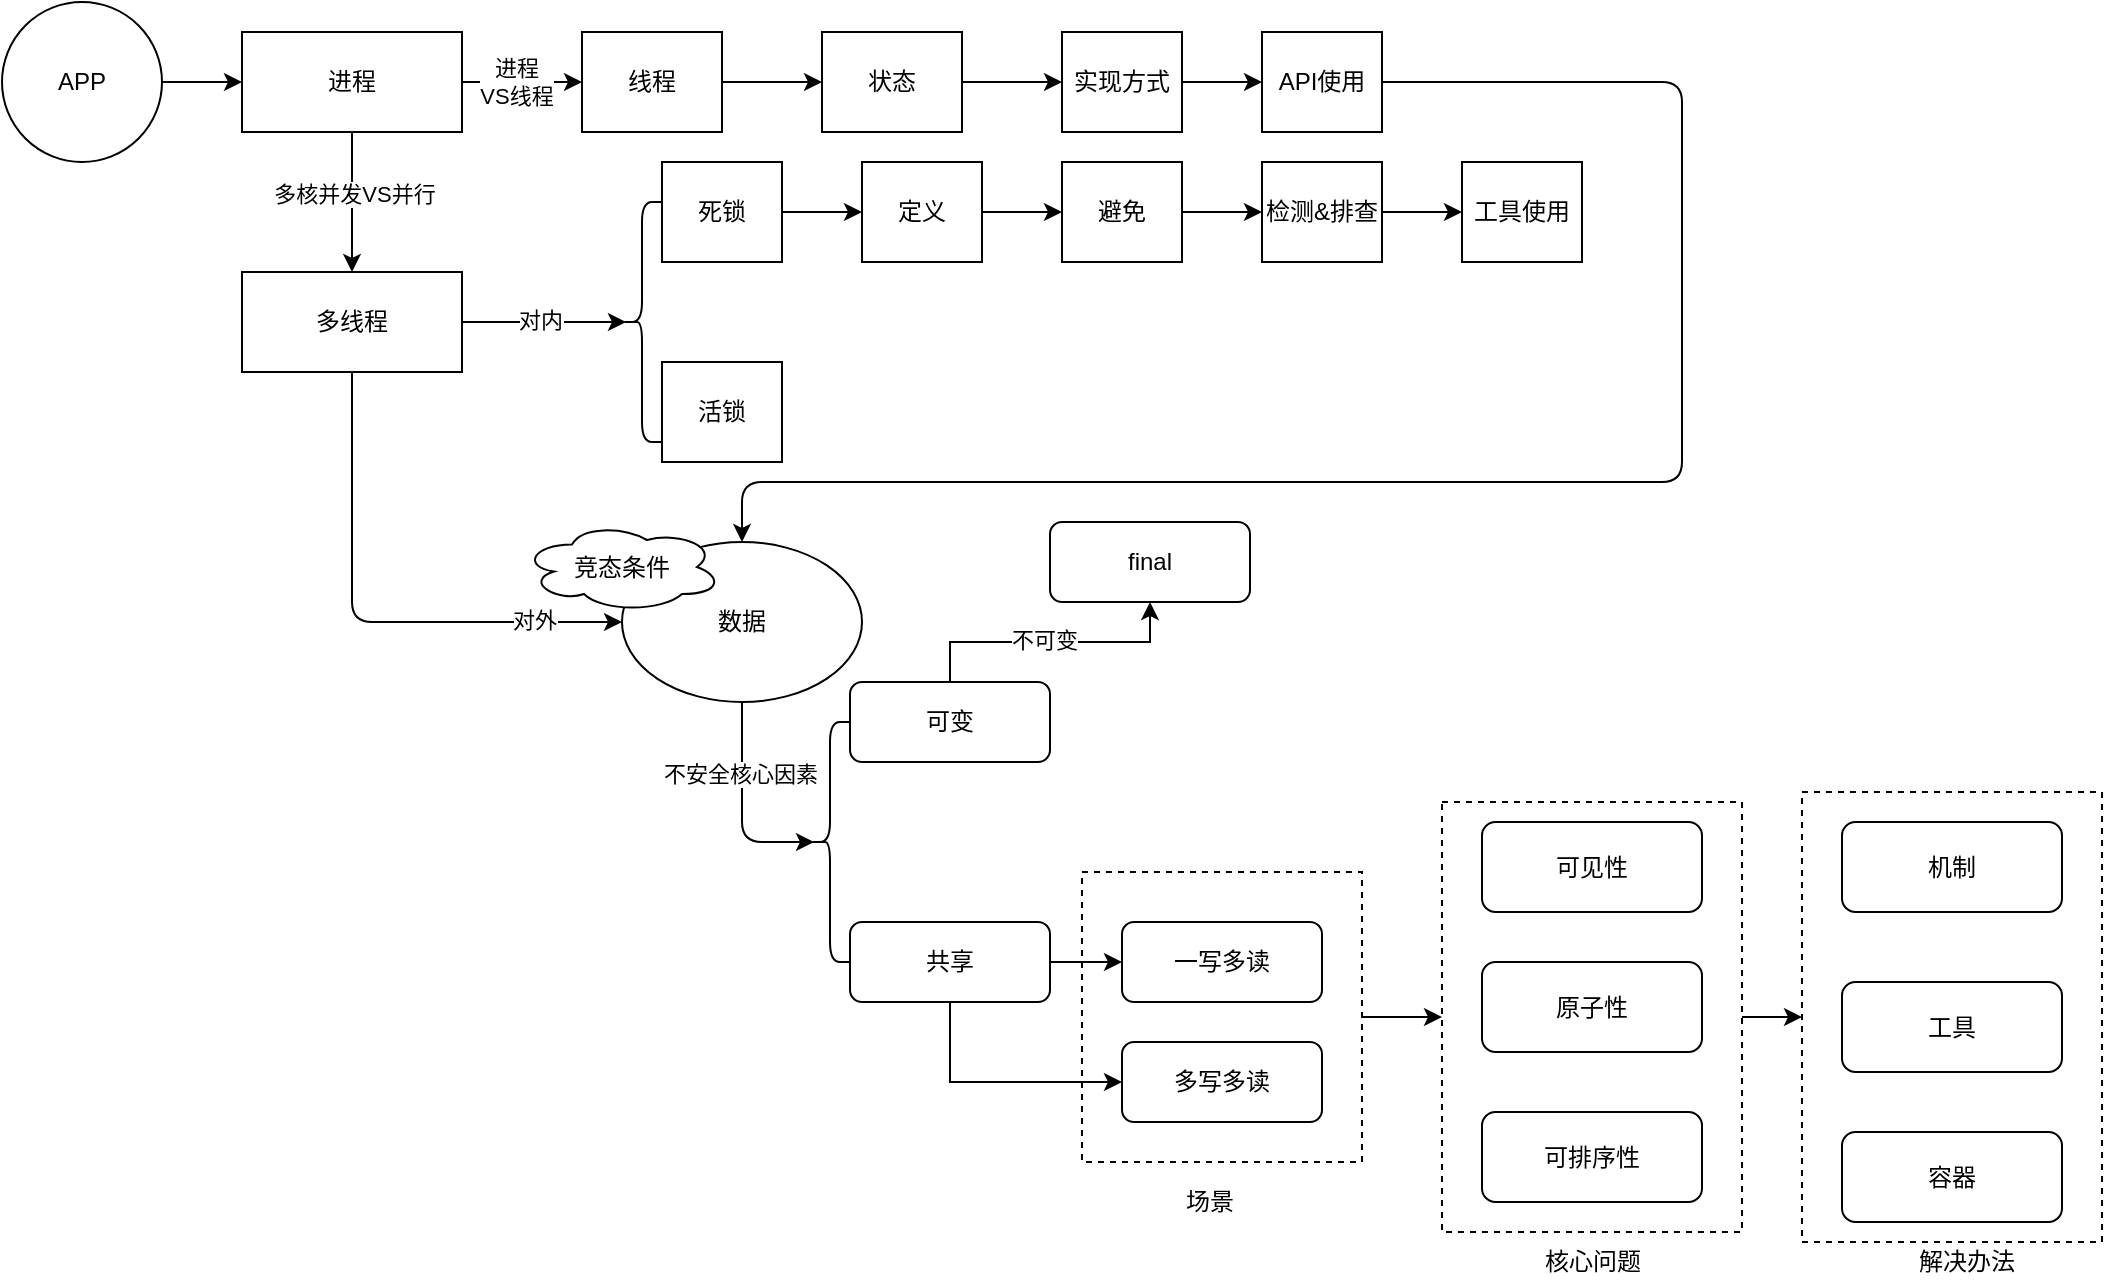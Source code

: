 <mxfile version="14.8.6" type="github">
  <diagram id="KB1vcJfw8zj7qNLRG0oM" name="Page-1">
    <mxGraphModel dx="946" dy="614" grid="1" gridSize="10" guides="1" tooltips="1" connect="1" arrows="1" fold="1" page="1" pageScale="1" pageWidth="827" pageHeight="1169" math="0" shadow="0">
      <root>
        <mxCell id="0" />
        <mxCell id="1" parent="0" />
        <mxCell id="Qtu0secbyMmHB0UshVdj-67" value="" style="rounded=0;whiteSpace=wrap;html=1;dashed=1;" vertex="1" parent="1">
          <mxGeometry x="910" y="515" width="150" height="225" as="geometry" />
        </mxCell>
        <mxCell id="Qtu0secbyMmHB0UshVdj-61" value="" style="rounded=0;whiteSpace=wrap;html=1;dashed=1;" vertex="1" parent="1">
          <mxGeometry x="730" y="520" width="150" height="215" as="geometry" />
        </mxCell>
        <mxCell id="Qtu0secbyMmHB0UshVdj-51" value="" style="rounded=0;whiteSpace=wrap;html=1;dashed=1;" vertex="1" parent="1">
          <mxGeometry x="550" y="555" width="140" height="145" as="geometry" />
        </mxCell>
        <mxCell id="Qtu0secbyMmHB0UshVdj-1" value="APP" style="ellipse;whiteSpace=wrap;html=1;aspect=fixed;" vertex="1" parent="1">
          <mxGeometry x="10" y="120" width="80" height="80" as="geometry" />
        </mxCell>
        <mxCell id="Qtu0secbyMmHB0UshVdj-5" value="" style="edgeStyle=orthogonalEdgeStyle;rounded=0;orthogonalLoop=1;jettySize=auto;html=1;" edge="1" parent="1" source="Qtu0secbyMmHB0UshVdj-2" target="Qtu0secbyMmHB0UshVdj-4">
          <mxGeometry relative="1" as="geometry" />
        </mxCell>
        <mxCell id="Qtu0secbyMmHB0UshVdj-15" value="进程&lt;br&gt;VS线程" style="edgeLabel;html=1;align=center;verticalAlign=middle;resizable=0;points=[];" vertex="1" connectable="0" parent="Qtu0secbyMmHB0UshVdj-5">
          <mxGeometry x="-0.1" relative="1" as="geometry">
            <mxPoint as="offset" />
          </mxGeometry>
        </mxCell>
        <mxCell id="Qtu0secbyMmHB0UshVdj-13" value="" style="edgeStyle=orthogonalEdgeStyle;rounded=0;orthogonalLoop=1;jettySize=auto;html=1;" edge="1" parent="1" source="Qtu0secbyMmHB0UshVdj-2" target="Qtu0secbyMmHB0UshVdj-12">
          <mxGeometry relative="1" as="geometry" />
        </mxCell>
        <mxCell id="Qtu0secbyMmHB0UshVdj-14" value="多核并发VS并行" style="edgeLabel;html=1;align=center;verticalAlign=middle;resizable=0;points=[];" vertex="1" connectable="0" parent="Qtu0secbyMmHB0UshVdj-13">
          <mxGeometry x="-0.127" y="1" relative="1" as="geometry">
            <mxPoint as="offset" />
          </mxGeometry>
        </mxCell>
        <mxCell id="Qtu0secbyMmHB0UshVdj-2" value="进程" style="rounded=0;whiteSpace=wrap;html=1;" vertex="1" parent="1">
          <mxGeometry x="130" y="135" width="110" height="50" as="geometry" />
        </mxCell>
        <mxCell id="Qtu0secbyMmHB0UshVdj-3" value="" style="endArrow=classic;html=1;exitX=1;exitY=0.5;exitDx=0;exitDy=0;entryX=0;entryY=0.5;entryDx=0;entryDy=0;" edge="1" parent="1" source="Qtu0secbyMmHB0UshVdj-1" target="Qtu0secbyMmHB0UshVdj-2">
          <mxGeometry width="50" height="50" relative="1" as="geometry">
            <mxPoint x="100" y="290" as="sourcePoint" />
            <mxPoint x="150" y="240" as="targetPoint" />
          </mxGeometry>
        </mxCell>
        <mxCell id="Qtu0secbyMmHB0UshVdj-7" value="" style="edgeStyle=orthogonalEdgeStyle;rounded=0;orthogonalLoop=1;jettySize=auto;html=1;" edge="1" parent="1" source="Qtu0secbyMmHB0UshVdj-4" target="Qtu0secbyMmHB0UshVdj-6">
          <mxGeometry relative="1" as="geometry" />
        </mxCell>
        <mxCell id="Qtu0secbyMmHB0UshVdj-4" value="线程" style="rounded=0;whiteSpace=wrap;html=1;" vertex="1" parent="1">
          <mxGeometry x="300" y="135" width="70" height="50" as="geometry" />
        </mxCell>
        <mxCell id="Qtu0secbyMmHB0UshVdj-9" value="" style="edgeStyle=orthogonalEdgeStyle;rounded=0;orthogonalLoop=1;jettySize=auto;html=1;" edge="1" parent="1" source="Qtu0secbyMmHB0UshVdj-6" target="Qtu0secbyMmHB0UshVdj-8">
          <mxGeometry relative="1" as="geometry" />
        </mxCell>
        <mxCell id="Qtu0secbyMmHB0UshVdj-6" value="状态" style="rounded=0;whiteSpace=wrap;html=1;" vertex="1" parent="1">
          <mxGeometry x="420" y="135" width="70" height="50" as="geometry" />
        </mxCell>
        <mxCell id="Qtu0secbyMmHB0UshVdj-11" value="" style="edgeStyle=orthogonalEdgeStyle;rounded=0;orthogonalLoop=1;jettySize=auto;html=1;" edge="1" parent="1" source="Qtu0secbyMmHB0UshVdj-8" target="Qtu0secbyMmHB0UshVdj-10">
          <mxGeometry relative="1" as="geometry" />
        </mxCell>
        <mxCell id="Qtu0secbyMmHB0UshVdj-8" value="实现方式" style="rounded=0;whiteSpace=wrap;html=1;" vertex="1" parent="1">
          <mxGeometry x="540" y="135" width="60" height="50" as="geometry" />
        </mxCell>
        <mxCell id="Qtu0secbyMmHB0UshVdj-10" value="API使用" style="rounded=0;whiteSpace=wrap;html=1;" vertex="1" parent="1">
          <mxGeometry x="640" y="135" width="60" height="50" as="geometry" />
        </mxCell>
        <mxCell id="Qtu0secbyMmHB0UshVdj-17" value="" style="edgeStyle=orthogonalEdgeStyle;rounded=0;orthogonalLoop=1;jettySize=auto;html=1;entryX=0.1;entryY=0.5;entryDx=0;entryDy=0;entryPerimeter=0;exitX=1;exitY=0.5;exitDx=0;exitDy=0;" edge="1" parent="1" source="Qtu0secbyMmHB0UshVdj-12" target="Qtu0secbyMmHB0UshVdj-20">
          <mxGeometry relative="1" as="geometry">
            <mxPoint x="300" y="100" as="sourcePoint" />
            <Array as="points">
              <mxPoint x="240" y="280" />
            </Array>
          </mxGeometry>
        </mxCell>
        <mxCell id="Qtu0secbyMmHB0UshVdj-18" value="对内" style="edgeLabel;html=1;align=center;verticalAlign=middle;resizable=0;points=[];" vertex="1" connectable="0" parent="Qtu0secbyMmHB0UshVdj-17">
          <mxGeometry x="-0.05" y="1" relative="1" as="geometry">
            <mxPoint as="offset" />
          </mxGeometry>
        </mxCell>
        <mxCell id="Qtu0secbyMmHB0UshVdj-12" value="多线程" style="rounded=0;whiteSpace=wrap;html=1;" vertex="1" parent="1">
          <mxGeometry x="130" y="255" width="110" height="50" as="geometry" />
        </mxCell>
        <mxCell id="Qtu0secbyMmHB0UshVdj-20" value="" style="shape=curlyBracket;whiteSpace=wrap;html=1;rounded=1;" vertex="1" parent="1">
          <mxGeometry x="320" y="220" width="20" height="120" as="geometry" />
        </mxCell>
        <mxCell id="Qtu0secbyMmHB0UshVdj-24" value="" style="edgeStyle=orthogonalEdgeStyle;rounded=0;orthogonalLoop=1;jettySize=auto;html=1;" edge="1" parent="1" source="Qtu0secbyMmHB0UshVdj-21" target="Qtu0secbyMmHB0UshVdj-23">
          <mxGeometry relative="1" as="geometry" />
        </mxCell>
        <mxCell id="Qtu0secbyMmHB0UshVdj-21" value="死锁" style="rounded=0;whiteSpace=wrap;html=1;" vertex="1" parent="1">
          <mxGeometry x="340" y="200" width="60" height="50" as="geometry" />
        </mxCell>
        <mxCell id="Qtu0secbyMmHB0UshVdj-22" value="活锁" style="rounded=0;whiteSpace=wrap;html=1;" vertex="1" parent="1">
          <mxGeometry x="340" y="300" width="60" height="50" as="geometry" />
        </mxCell>
        <mxCell id="Qtu0secbyMmHB0UshVdj-26" value="" style="edgeStyle=orthogonalEdgeStyle;rounded=0;orthogonalLoop=1;jettySize=auto;html=1;" edge="1" parent="1" source="Qtu0secbyMmHB0UshVdj-23" target="Qtu0secbyMmHB0UshVdj-25">
          <mxGeometry relative="1" as="geometry" />
        </mxCell>
        <mxCell id="Qtu0secbyMmHB0UshVdj-23" value="定义" style="rounded=0;whiteSpace=wrap;html=1;" vertex="1" parent="1">
          <mxGeometry x="440" y="200" width="60" height="50" as="geometry" />
        </mxCell>
        <mxCell id="Qtu0secbyMmHB0UshVdj-28" value="" style="edgeStyle=orthogonalEdgeStyle;rounded=0;orthogonalLoop=1;jettySize=auto;html=1;" edge="1" parent="1" source="Qtu0secbyMmHB0UshVdj-25" target="Qtu0secbyMmHB0UshVdj-27">
          <mxGeometry relative="1" as="geometry" />
        </mxCell>
        <mxCell id="Qtu0secbyMmHB0UshVdj-25" value="避免" style="rounded=0;whiteSpace=wrap;html=1;" vertex="1" parent="1">
          <mxGeometry x="540" y="200" width="60" height="50" as="geometry" />
        </mxCell>
        <mxCell id="Qtu0secbyMmHB0UshVdj-30" value="" style="edgeStyle=orthogonalEdgeStyle;rounded=0;orthogonalLoop=1;jettySize=auto;html=1;" edge="1" parent="1" source="Qtu0secbyMmHB0UshVdj-27" target="Qtu0secbyMmHB0UshVdj-29">
          <mxGeometry relative="1" as="geometry" />
        </mxCell>
        <mxCell id="Qtu0secbyMmHB0UshVdj-27" value="检测&amp;amp;排查" style="rounded=0;whiteSpace=wrap;html=1;" vertex="1" parent="1">
          <mxGeometry x="640" y="200" width="60" height="50" as="geometry" />
        </mxCell>
        <mxCell id="Qtu0secbyMmHB0UshVdj-29" value="工具使用" style="rounded=0;whiteSpace=wrap;html=1;" vertex="1" parent="1">
          <mxGeometry x="740" y="200" width="60" height="50" as="geometry" />
        </mxCell>
        <mxCell id="Qtu0secbyMmHB0UshVdj-32" value="" style="endArrow=classic;html=1;exitX=0.5;exitY=1;exitDx=0;exitDy=0;entryX=0;entryY=0.5;entryDx=0;entryDy=0;" edge="1" parent="1" source="Qtu0secbyMmHB0UshVdj-12" target="Qtu0secbyMmHB0UshVdj-34">
          <mxGeometry width="50" height="50" relative="1" as="geometry">
            <mxPoint x="180" y="470" as="sourcePoint" />
            <mxPoint x="327" y="535" as="targetPoint" />
            <Array as="points">
              <mxPoint x="185" y="430" />
            </Array>
          </mxGeometry>
        </mxCell>
        <mxCell id="Qtu0secbyMmHB0UshVdj-33" value="对外" style="edgeLabel;html=1;align=center;verticalAlign=middle;resizable=0;points=[];" vertex="1" connectable="0" parent="Qtu0secbyMmHB0UshVdj-32">
          <mxGeometry x="0.661" y="1" relative="1" as="geometry">
            <mxPoint as="offset" />
          </mxGeometry>
        </mxCell>
        <mxCell id="Qtu0secbyMmHB0UshVdj-34" value="数据" style="ellipse;whiteSpace=wrap;html=1;" vertex="1" parent="1">
          <mxGeometry x="320" y="390" width="120" height="80" as="geometry" />
        </mxCell>
        <mxCell id="Qtu0secbyMmHB0UshVdj-35" value="" style="endArrow=classic;html=1;exitX=1;exitY=0.5;exitDx=0;exitDy=0;entryX=0.5;entryY=0;entryDx=0;entryDy=0;" edge="1" parent="1" source="Qtu0secbyMmHB0UshVdj-10" target="Qtu0secbyMmHB0UshVdj-34">
          <mxGeometry width="50" height="50" relative="1" as="geometry">
            <mxPoint x="580" y="400" as="sourcePoint" />
            <mxPoint x="630" y="350" as="targetPoint" />
            <Array as="points">
              <mxPoint x="850" y="160" />
              <mxPoint x="850" y="360" />
              <mxPoint x="380" y="360" />
            </Array>
          </mxGeometry>
        </mxCell>
        <mxCell id="Qtu0secbyMmHB0UshVdj-37" value="竞态条件" style="ellipse;shape=cloud;whiteSpace=wrap;html=1;" vertex="1" parent="1">
          <mxGeometry x="270" y="380" width="100" height="45" as="geometry" />
        </mxCell>
        <mxCell id="Qtu0secbyMmHB0UshVdj-38" value="" style="shape=curlyBracket;whiteSpace=wrap;html=1;rounded=1;" vertex="1" parent="1">
          <mxGeometry x="414" y="480" width="20" height="120" as="geometry" />
        </mxCell>
        <mxCell id="Qtu0secbyMmHB0UshVdj-39" value="" style="endArrow=classic;html=1;entryX=0.1;entryY=0.5;entryDx=0;entryDy=0;entryPerimeter=0;exitX=0.5;exitY=1;exitDx=0;exitDy=0;" edge="1" parent="1" source="Qtu0secbyMmHB0UshVdj-34" target="Qtu0secbyMmHB0UshVdj-38">
          <mxGeometry width="50" height="50" relative="1" as="geometry">
            <mxPoint x="300" y="620" as="sourcePoint" />
            <mxPoint x="350" y="570" as="targetPoint" />
            <Array as="points">
              <mxPoint x="380" y="540" />
            </Array>
          </mxGeometry>
        </mxCell>
        <mxCell id="Qtu0secbyMmHB0UshVdj-42" value="不安全核心因素" style="edgeLabel;html=1;align=center;verticalAlign=middle;resizable=0;points=[];" vertex="1" connectable="0" parent="Qtu0secbyMmHB0UshVdj-39">
          <mxGeometry x="-0.321" y="-1" relative="1" as="geometry">
            <mxPoint as="offset" />
          </mxGeometry>
        </mxCell>
        <mxCell id="Qtu0secbyMmHB0UshVdj-45" value="" style="edgeStyle=orthogonalEdgeStyle;rounded=0;orthogonalLoop=1;jettySize=auto;html=1;exitX=0.5;exitY=0;exitDx=0;exitDy=0;" edge="1" parent="1" source="Qtu0secbyMmHB0UshVdj-40" target="Qtu0secbyMmHB0UshVdj-44">
          <mxGeometry relative="1" as="geometry" />
        </mxCell>
        <mxCell id="Qtu0secbyMmHB0UshVdj-46" value="不可变" style="edgeLabel;html=1;align=center;verticalAlign=middle;resizable=0;points=[];" vertex="1" connectable="0" parent="Qtu0secbyMmHB0UshVdj-45">
          <mxGeometry x="-0.043" y="1" relative="1" as="geometry">
            <mxPoint as="offset" />
          </mxGeometry>
        </mxCell>
        <mxCell id="Qtu0secbyMmHB0UshVdj-40" value="可变" style="rounded=1;whiteSpace=wrap;html=1;" vertex="1" parent="1">
          <mxGeometry x="434" y="460" width="100" height="40" as="geometry" />
        </mxCell>
        <mxCell id="Qtu0secbyMmHB0UshVdj-48" value="" style="edgeStyle=orthogonalEdgeStyle;rounded=0;orthogonalLoop=1;jettySize=auto;html=1;" edge="1" parent="1" source="Qtu0secbyMmHB0UshVdj-41" target="Qtu0secbyMmHB0UshVdj-47">
          <mxGeometry relative="1" as="geometry" />
        </mxCell>
        <mxCell id="Qtu0secbyMmHB0UshVdj-50" value="" style="edgeStyle=orthogonalEdgeStyle;rounded=0;orthogonalLoop=1;jettySize=auto;html=1;entryX=0;entryY=0.5;entryDx=0;entryDy=0;exitX=0.5;exitY=1;exitDx=0;exitDy=0;" edge="1" parent="1" source="Qtu0secbyMmHB0UshVdj-41" target="Qtu0secbyMmHB0UshVdj-49">
          <mxGeometry relative="1" as="geometry" />
        </mxCell>
        <mxCell id="Qtu0secbyMmHB0UshVdj-41" value="共享" style="rounded=1;whiteSpace=wrap;html=1;" vertex="1" parent="1">
          <mxGeometry x="434" y="580" width="100" height="40" as="geometry" />
        </mxCell>
        <mxCell id="Qtu0secbyMmHB0UshVdj-44" value="final" style="rounded=1;whiteSpace=wrap;html=1;" vertex="1" parent="1">
          <mxGeometry x="534" y="380" width="100" height="40" as="geometry" />
        </mxCell>
        <mxCell id="Qtu0secbyMmHB0UshVdj-47" value="一写多读" style="rounded=1;whiteSpace=wrap;html=1;" vertex="1" parent="1">
          <mxGeometry x="570" y="580" width="100" height="40" as="geometry" />
        </mxCell>
        <mxCell id="Qtu0secbyMmHB0UshVdj-49" value="多写多读" style="rounded=1;whiteSpace=wrap;html=1;" vertex="1" parent="1">
          <mxGeometry x="570" y="640" width="100" height="40" as="geometry" />
        </mxCell>
        <mxCell id="Qtu0secbyMmHB0UshVdj-53" value="可见性" style="rounded=1;whiteSpace=wrap;html=1;" vertex="1" parent="1">
          <mxGeometry x="750" y="530" width="110" height="45" as="geometry" />
        </mxCell>
        <mxCell id="Qtu0secbyMmHB0UshVdj-54" value="原子性" style="rounded=1;whiteSpace=wrap;html=1;" vertex="1" parent="1">
          <mxGeometry x="750" y="600" width="110" height="45" as="geometry" />
        </mxCell>
        <mxCell id="Qtu0secbyMmHB0UshVdj-55" value="可排序性" style="rounded=1;whiteSpace=wrap;html=1;" vertex="1" parent="1">
          <mxGeometry x="750" y="675" width="110" height="45" as="geometry" />
        </mxCell>
        <mxCell id="Qtu0secbyMmHB0UshVdj-60" value="机制" style="rounded=1;whiteSpace=wrap;html=1;" vertex="1" parent="1">
          <mxGeometry x="930" y="530" width="110" height="45" as="geometry" />
        </mxCell>
        <mxCell id="Qtu0secbyMmHB0UshVdj-62" value="" style="endArrow=classic;html=1;entryX=0;entryY=0.5;entryDx=0;entryDy=0;exitX=1;exitY=0.5;exitDx=0;exitDy=0;" edge="1" parent="1" source="Qtu0secbyMmHB0UshVdj-51" target="Qtu0secbyMmHB0UshVdj-61">
          <mxGeometry width="50" height="50" relative="1" as="geometry">
            <mxPoint x="620" y="810" as="sourcePoint" />
            <mxPoint x="670" y="760" as="targetPoint" />
          </mxGeometry>
        </mxCell>
        <mxCell id="Qtu0secbyMmHB0UshVdj-63" value="场景" style="text;html=1;strokeColor=none;fillColor=none;align=center;verticalAlign=middle;whiteSpace=wrap;rounded=0;dashed=1;" vertex="1" parent="1">
          <mxGeometry x="594" y="710" width="40" height="20" as="geometry" />
        </mxCell>
        <mxCell id="Qtu0secbyMmHB0UshVdj-64" value="核心问题" style="text;html=1;strokeColor=none;fillColor=none;align=center;verticalAlign=middle;whiteSpace=wrap;rounded=0;dashed=1;" vertex="1" parent="1">
          <mxGeometry x="777.5" y="740" width="55" height="20" as="geometry" />
        </mxCell>
        <mxCell id="Qtu0secbyMmHB0UshVdj-65" value="工具" style="rounded=1;whiteSpace=wrap;html=1;" vertex="1" parent="1">
          <mxGeometry x="930" y="610" width="110" height="45" as="geometry" />
        </mxCell>
        <mxCell id="Qtu0secbyMmHB0UshVdj-66" value="容器" style="rounded=1;whiteSpace=wrap;html=1;" vertex="1" parent="1">
          <mxGeometry x="930" y="685" width="110" height="45" as="geometry" />
        </mxCell>
        <mxCell id="Qtu0secbyMmHB0UshVdj-68" value="" style="endArrow=classic;html=1;entryX=0;entryY=0.5;entryDx=0;entryDy=0;exitX=1;exitY=0.5;exitDx=0;exitDy=0;" edge="1" parent="1" source="Qtu0secbyMmHB0UshVdj-61" target="Qtu0secbyMmHB0UshVdj-67">
          <mxGeometry width="50" height="50" relative="1" as="geometry">
            <mxPoint x="710" y="810" as="sourcePoint" />
            <mxPoint x="760" y="760" as="targetPoint" />
          </mxGeometry>
        </mxCell>
        <mxCell id="Qtu0secbyMmHB0UshVdj-69" value="解决办法" style="text;html=1;strokeColor=none;fillColor=none;align=center;verticalAlign=middle;whiteSpace=wrap;rounded=0;dashed=1;" vertex="1" parent="1">
          <mxGeometry x="965" y="740" width="55" height="20" as="geometry" />
        </mxCell>
      </root>
    </mxGraphModel>
  </diagram>
</mxfile>
